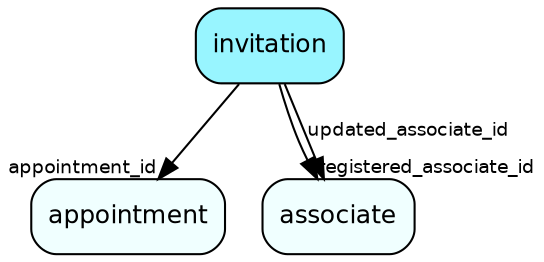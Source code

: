 digraph invitation  {
node [shape = box style="rounded, filled" fontname = "Helvetica" fontsize = "12" ]
edge [fontname = "Helvetica" fontsize = "9"]

invitation[fillcolor = "cadetblue1"]
appointment[fillcolor = "azure1"]
associate[fillcolor = "azure1"]
invitation -> appointment [headlabel = "appointment_id"]
invitation -> associate [headlabel = "registered_associate_id"]
invitation -> associate [label = "updated_associate_id"]
}
